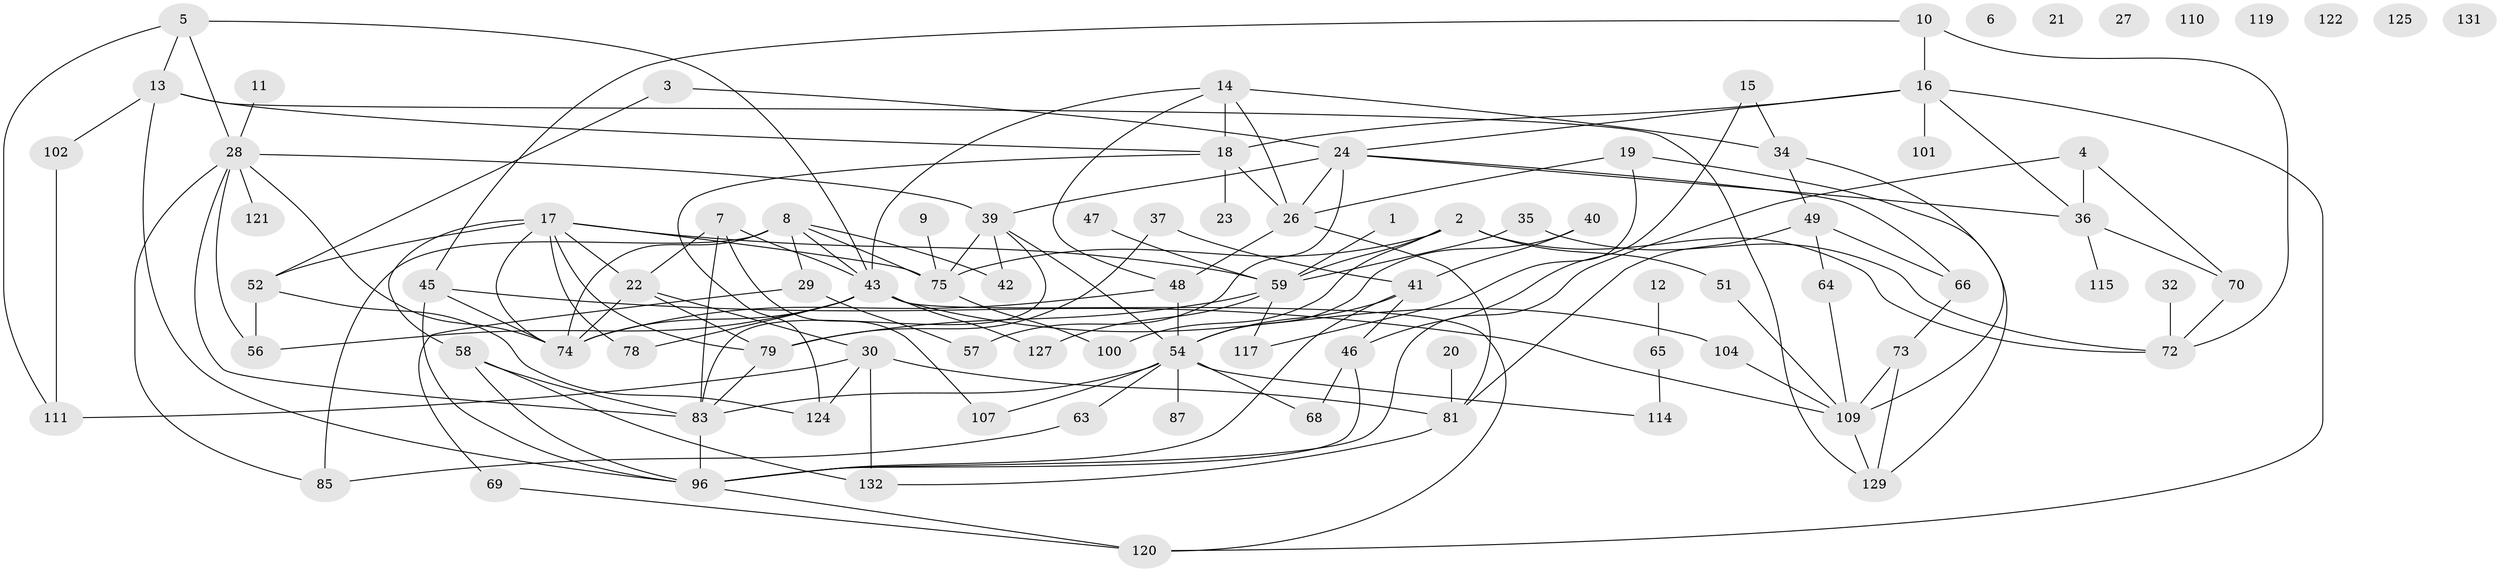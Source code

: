 // original degree distribution, {2: 0.26515151515151514, 3: 0.2727272727272727, 0: 0.06060606060606061, 4: 0.11363636363636363, 1: 0.10606060606060606, 5: 0.10606060606060606, 8: 0.007575757575757576, 7: 0.007575757575757576, 6: 0.05303030303030303, 9: 0.007575757575757576}
// Generated by graph-tools (version 1.1) at 2025/41/03/06/25 10:41:24]
// undirected, 90 vertices, 150 edges
graph export_dot {
graph [start="1"]
  node [color=gray90,style=filled];
  1 [super="+55"];
  2 [super="+128"];
  3;
  4 [super="+31"];
  5 [super="+99"];
  6;
  7;
  8 [super="+33"];
  9;
  10 [super="+25"];
  11 [super="+86"];
  12;
  13 [super="+50"];
  14;
  15;
  16 [super="+82"];
  17 [super="+71"];
  18 [super="+80"];
  19;
  20;
  21;
  22 [super="+95"];
  23;
  24 [super="+44"];
  26 [super="+94"];
  27;
  28 [super="+38"];
  29 [super="+130"];
  30 [super="+103"];
  32;
  34 [super="+76"];
  35 [super="+98"];
  36;
  37;
  39;
  40;
  41 [super="+62"];
  42;
  43 [super="+89"];
  45 [super="+60"];
  46 [super="+90"];
  47;
  48 [super="+97"];
  49 [super="+67"];
  51 [super="+88"];
  52 [super="+53"];
  54 [super="+108"];
  56 [super="+116"];
  57;
  58 [super="+61"];
  59 [super="+106"];
  63;
  64;
  65 [super="+93"];
  66;
  68;
  69;
  70 [super="+77"];
  72 [super="+112"];
  73;
  74 [super="+126"];
  75 [super="+92"];
  78;
  79 [super="+113"];
  81 [super="+91"];
  83 [super="+84"];
  85 [super="+105"];
  87;
  96 [super="+123"];
  100;
  101;
  102;
  104;
  107;
  109 [super="+118"];
  110;
  111;
  114;
  115;
  117;
  119;
  120;
  121;
  122;
  124;
  125;
  127;
  129;
  131;
  132;
  1 -- 59;
  2 -- 75;
  2 -- 59;
  2 -- 72;
  2 -- 51;
  2 -- 100;
  3 -- 24;
  3 -- 52;
  4 -- 36;
  4 -- 96;
  4 -- 70;
  5 -- 13;
  5 -- 28;
  5 -- 43;
  5 -- 111;
  7 -- 22;
  7 -- 43;
  7 -- 107;
  7 -- 83;
  8 -- 74;
  8 -- 42;
  8 -- 43;
  8 -- 29;
  8 -- 85;
  8 -- 75;
  9 -- 75;
  10 -- 16;
  10 -- 72;
  10 -- 45;
  11 -- 28;
  12 -- 65;
  13 -- 129;
  13 -- 18;
  13 -- 102;
  13 -- 96;
  14 -- 18;
  14 -- 26;
  14 -- 34;
  14 -- 48;
  14 -- 43;
  15 -- 34;
  15 -- 46;
  16 -- 36;
  16 -- 101;
  16 -- 120;
  16 -- 18;
  16 -- 24;
  17 -- 58;
  17 -- 78;
  17 -- 79;
  17 -- 52 [weight=2];
  17 -- 59;
  17 -- 74;
  17 -- 22;
  17 -- 75;
  18 -- 124;
  18 -- 26;
  18 -- 23;
  19 -- 26;
  19 -- 117;
  19 -- 129;
  20 -- 81;
  22 -- 30;
  22 -- 79;
  22 -- 74;
  24 -- 26;
  24 -- 66;
  24 -- 36;
  24 -- 39;
  24 -- 57;
  26 -- 81;
  26 -- 48;
  28 -- 39;
  28 -- 121;
  28 -- 74;
  28 -- 83;
  28 -- 85;
  28 -- 56;
  29 -- 57;
  29 -- 69;
  30 -- 124;
  30 -- 81;
  30 -- 132;
  30 -- 111;
  32 -- 72;
  34 -- 49;
  34 -- 109;
  35 -- 59;
  35 -- 72;
  36 -- 70;
  36 -- 115;
  37 -- 41;
  37 -- 79;
  39 -- 42;
  39 -- 83;
  39 -- 54;
  39 -- 75;
  40 -- 54;
  40 -- 41;
  41 -- 46;
  41 -- 54;
  41 -- 96;
  43 -- 78;
  43 -- 104;
  43 -- 127;
  43 -- 120;
  43 -- 74;
  43 -- 56;
  45 -- 109;
  45 -- 74;
  45 -- 96;
  46 -- 68;
  46 -- 96;
  47 -- 59;
  48 -- 54;
  48 -- 74;
  49 -- 66;
  49 -- 64;
  49 -- 81;
  51 -- 109;
  52 -- 124;
  52 -- 56;
  54 -- 63;
  54 -- 87;
  54 -- 68;
  54 -- 107;
  54 -- 114;
  54 -- 83;
  58 -- 96 [weight=2];
  58 -- 132;
  58 -- 83;
  59 -- 127;
  59 -- 117;
  59 -- 79;
  63 -- 85;
  64 -- 109;
  65 -- 114;
  66 -- 73;
  69 -- 120;
  70 -- 72;
  73 -- 129;
  73 -- 109;
  75 -- 100;
  79 -- 83;
  81 -- 132;
  83 -- 96;
  96 -- 120;
  102 -- 111;
  104 -- 109;
  109 -- 129;
}
